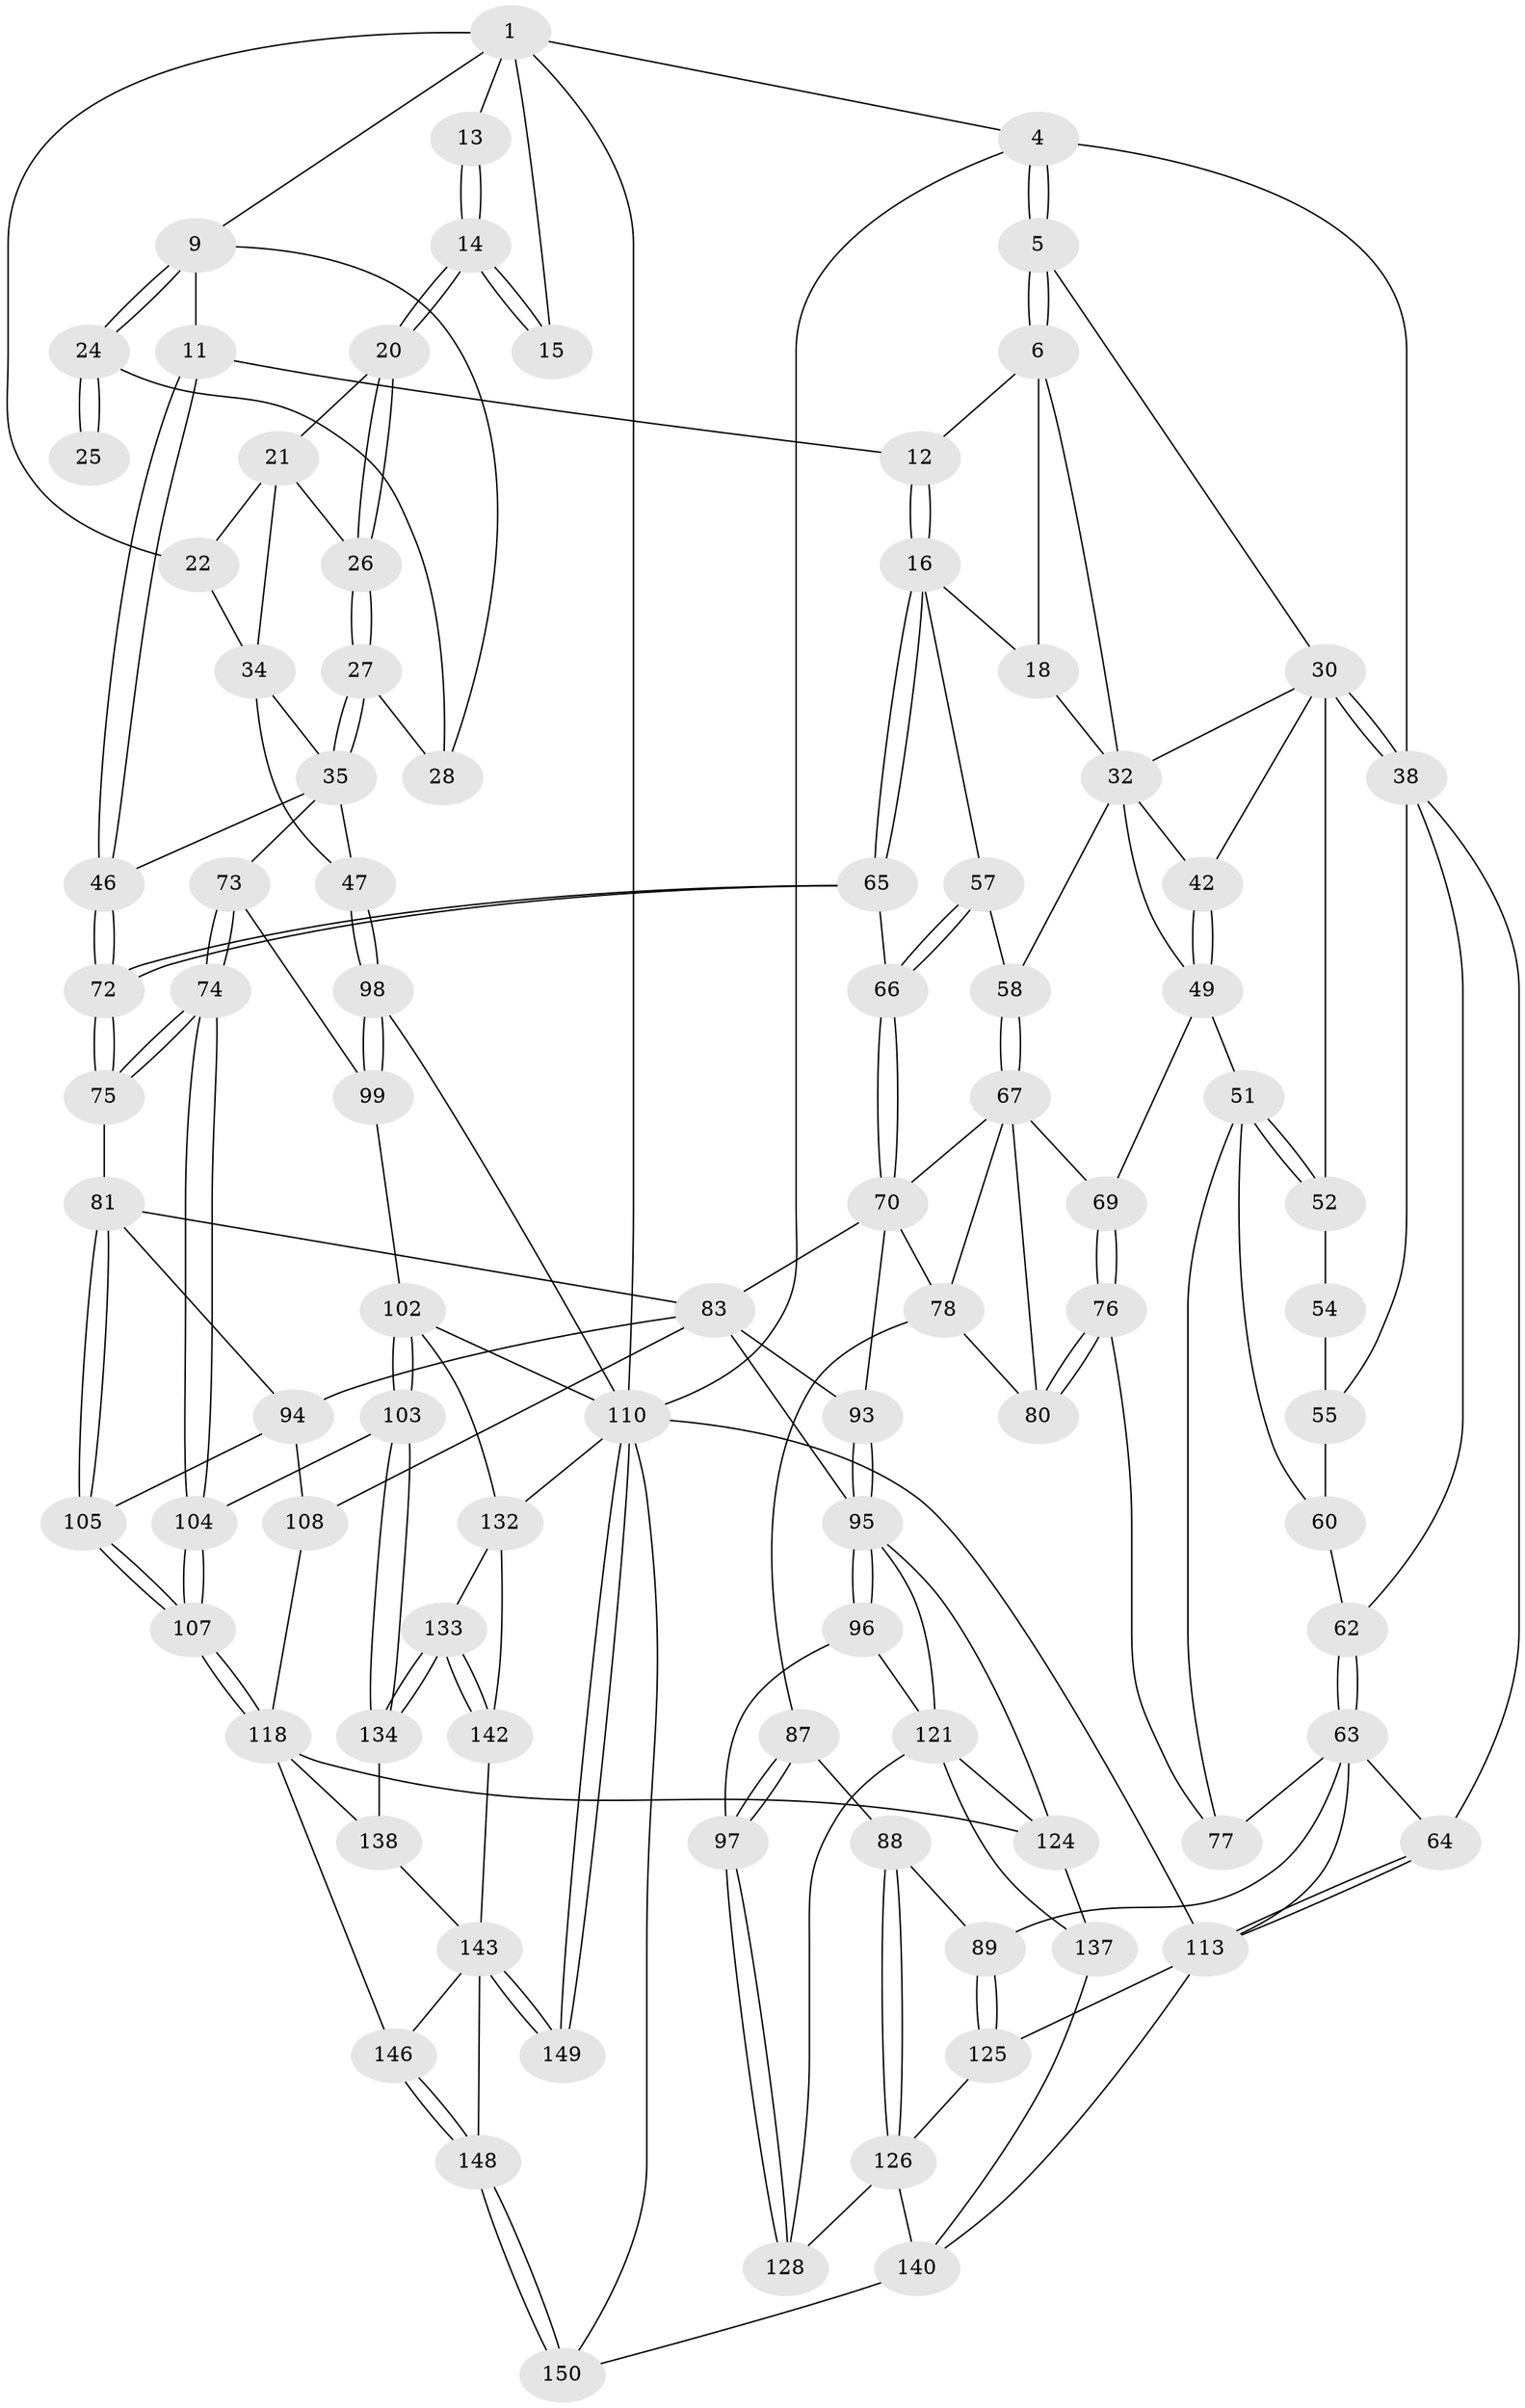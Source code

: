// original degree distribution, {3: 0.02666666666666667, 6: 0.24666666666666667, 5: 0.49333333333333335, 4: 0.23333333333333334}
// Generated by graph-tools (version 1.1) at 2025/21/03/04/25 18:21:26]
// undirected, 90 vertices, 207 edges
graph export_dot {
graph [start="1"]
  node [color=gray90,style=filled];
  1 [pos="+0.7847713532702109+0",super="+8+2"];
  4 [pos="+0+0"];
  5 [pos="+0+0"];
  6 [pos="+0.45381495352986945+0",super="+19+7"];
  9 [pos="+0.775301486177952+0.08384697909559372",super="+10"];
  11 [pos="+0.7165601744199775+0.1696471801027873"];
  12 [pos="+0.6561140513215082+0.17639893848033686"];
  13 [pos="+0.9046040161435639+0.0681284158106553"];
  14 [pos="+0.9146434721814757+0.0707864861551214"];
  15 [pos="+1+0"];
  16 [pos="+0.6141244827635741+0.21235181879012072",super="+17"];
  18 [pos="+0.5065682890368941+0.14762723935067418"];
  20 [pos="+0.9228788292222688+0.0829295569367777"];
  21 [pos="+0.973336498462463+0.06755858248881512",super="+23"];
  22 [pos="+1+0.12238607910716266"];
  24 [pos="+0.80410298079236+0.08571767887446324",super="+29"];
  25 [pos="+0.8810613543757673+0.08129886258322587"];
  26 [pos="+0.9291424993131047+0.10312204138641948"];
  27 [pos="+0.884805176404903+0.16613520523916023"];
  28 [pos="+0.8586405026685158+0.15836183963059325"];
  30 [pos="+0.05800558282060146+0",super="+31"];
  32 [pos="+0.33705046204467504+0.07191381901770445",super="+41"];
  34 [pos="+0.9591534135506904+0.18268974113171216",super="+44"];
  35 [pos="+0.8993732746276583+0.19036405095051143",super="+45"];
  38 [pos="+0.06845039812494763+0.15004728330797965",super="+39"];
  42 [pos="+0.20725379773036737+0.17351044250635816"];
  46 [pos="+0.8441516843809879+0.30226701948093776"];
  47 [pos="+1+0.3683776159473997"];
  49 [pos="+0.2619973165597176+0.2806203377096092",super="+50"];
  51 [pos="+0.19106067297905394+0.3523694987696683",super="+59"];
  52 [pos="+0.1453880732075659+0.20522408433398343"];
  54 [pos="+0.11773336418233668+0.22136113089937134"];
  55 [pos="+0.04705051378878379+0.2402483833216686",super="+61"];
  57 [pos="+0.38392295282758826+0.25061475111607023"];
  58 [pos="+0.3803805759854965+0.24960169604661145"];
  60 [pos="+0.10817110218943271+0.3624094439053011"];
  62 [pos="+0.04375366529906341+0.35848466474893875"];
  63 [pos="+0+0.3950941455713596",super="+86"];
  64 [pos="+0+0.39087947798903844"];
  65 [pos="+0.6064419131187295+0.2458017598325517"];
  66 [pos="+0.5261485938578144+0.3293807715383164"];
  67 [pos="+0.3577632568515262+0.35579239759316267",super="+71+68"];
  69 [pos="+0.34477767084546457+0.3576433312977377"];
  70 [pos="+0.5251926223463261+0.3318458402926747",super="+84"];
  72 [pos="+0.7460481933845888+0.43489374380340945"];
  73 [pos="+0.8518555118616112+0.49253679352936336"];
  74 [pos="+0.7606480966946729+0.4762176572819189"];
  75 [pos="+0.7465276732990801+0.4663817598397316"];
  76 [pos="+0.2878435821360836+0.43876241979336644"];
  77 [pos="+0.17090042176342213+0.4201479033691948"];
  78 [pos="+0.4202845466706607+0.4929290280051987",super="+79"];
  80 [pos="+0.35812573888769306+0.48732426268698437"];
  81 [pos="+0.7057918414961708+0.4861344096450174",super="+82"];
  83 [pos="+0.6215538189489754+0.48138329096232585",super="+91"];
  87 [pos="+0.24117043154083453+0.6215203132739379"];
  88 [pos="+0.19831357673282693+0.6090524063381295"];
  89 [pos="+0.1601204656353431+0.5833601517766239"];
  93 [pos="+0.44930328142031056+0.5120488875228686"];
  94 [pos="+0.597425510251719+0.5892776732191226",super="+106"];
  95 [pos="+0.396350240865218+0.6146502674172245",super="+117"];
  96 [pos="+0.3059906090861341+0.6571286622119132"];
  97 [pos="+0.2596802243099051+0.6379050255536303"];
  98 [pos="+1+0.529785774879466"];
  99 [pos="+1+0.5917610221589595",super="+101+100"];
  102 [pos="+0.8894883294807671+0.6754586130047822",super="+130"];
  103 [pos="+0.8274907881477217+0.6920248332048478"];
  104 [pos="+0.7905155486111927+0.6816900836548336"];
  105 [pos="+0.6552168023642876+0.6262465436359712"];
  107 [pos="+0.7345993928522577+0.7003884662774306"];
  108 [pos="+0.5733373585591813+0.6788419389069585"];
  110 [pos="+1+1",super="+115+111"];
  113 [pos="+0+0.6210872278170956",super="+116+114"];
  118 [pos="+0.6632538245734876+0.8139378868552763",super="+119"];
  121 [pos="+0.3658049878647789+0.7169615502763739",super="+122"];
  124 [pos="+0.5137891765028475+0.8386636105739954",super="+136"];
  125 [pos="+0.063381560202813+0.7099388791275622",super="+127"];
  126 [pos="+0.1448285303948896+0.7866662653268374",super="+129"];
  128 [pos="+0.24235337520712213+0.7813481570113627"];
  132 [pos="+0.9214670253343888+0.7121032297644396",super="+135"];
  133 [pos="+0.8795610484746147+0.8503316265789586"];
  134 [pos="+0.8334530514888286+0.7917835556326137"];
  137 [pos="+0.34856438348828306+0.9182816450512669"];
  138 [pos="+0.7298427874729299+0.8400829214034026"];
  140 [pos="+0.16441884570949072+0.8752430430251943",super="+141"];
  142 [pos="+0.8935262071299908+0.8800516362940253"];
  143 [pos="+0.8635892162655716+0.9098218105514971",super="+144"];
  146 [pos="+0.6230302931560906+1"];
  148 [pos="+0.626435865942713+1"];
  149 [pos="+0.8459898717589197+1"];
  150 [pos="+0.27656310995258193+1"];
  1 -- 13;
  1 -- 9;
  1 -- 4;
  1 -- 22;
  1 -- 110;
  1 -- 15;
  4 -- 5;
  4 -- 5;
  4 -- 110;
  4 -- 38;
  5 -- 6;
  5 -- 6;
  5 -- 30;
  6 -- 32;
  6 -- 18;
  6 -- 12;
  9 -- 24;
  9 -- 24;
  9 -- 11;
  9 -- 28;
  11 -- 12;
  11 -- 46;
  11 -- 46;
  12 -- 16;
  12 -- 16;
  13 -- 14;
  13 -- 14;
  14 -- 15;
  14 -- 15;
  14 -- 20;
  14 -- 20;
  16 -- 65;
  16 -- 65;
  16 -- 57;
  16 -- 18;
  18 -- 32;
  20 -- 21;
  20 -- 26;
  20 -- 26;
  21 -- 26;
  21 -- 34;
  21 -- 22;
  22 -- 34;
  24 -- 25 [weight=2];
  24 -- 25;
  24 -- 28;
  26 -- 27;
  26 -- 27;
  27 -- 28;
  27 -- 35;
  27 -- 35;
  30 -- 38 [weight=2];
  30 -- 38;
  30 -- 32;
  30 -- 52;
  30 -- 42;
  32 -- 49;
  32 -- 58;
  32 -- 42;
  34 -- 35;
  34 -- 47;
  35 -- 73;
  35 -- 46;
  35 -- 47;
  38 -- 64;
  38 -- 55;
  38 -- 62;
  42 -- 49;
  42 -- 49;
  46 -- 72;
  46 -- 72;
  47 -- 98;
  47 -- 98;
  49 -- 51;
  49 -- 69;
  51 -- 52;
  51 -- 52;
  51 -- 60;
  51 -- 77;
  52 -- 54;
  54 -- 55 [weight=2];
  55 -- 60;
  57 -- 58;
  57 -- 66;
  57 -- 66;
  58 -- 67;
  58 -- 67;
  60 -- 62;
  62 -- 63;
  62 -- 63;
  63 -- 64;
  63 -- 89;
  63 -- 77;
  63 -- 113;
  64 -- 113;
  64 -- 113;
  65 -- 66;
  65 -- 72;
  65 -- 72;
  66 -- 70;
  66 -- 70;
  67 -- 78;
  67 -- 70;
  67 -- 80;
  67 -- 69;
  69 -- 76;
  69 -- 76;
  70 -- 78;
  70 -- 83;
  70 -- 93;
  72 -- 75;
  72 -- 75;
  73 -- 74;
  73 -- 74;
  73 -- 99;
  74 -- 75;
  74 -- 75;
  74 -- 104;
  74 -- 104;
  75 -- 81;
  76 -- 77;
  76 -- 80;
  76 -- 80;
  78 -- 80;
  78 -- 87;
  81 -- 105;
  81 -- 105;
  81 -- 83;
  81 -- 94;
  83 -- 108;
  83 -- 93;
  83 -- 94;
  83 -- 95;
  87 -- 88;
  87 -- 97;
  87 -- 97;
  88 -- 89;
  88 -- 126;
  88 -- 126;
  89 -- 125;
  89 -- 125;
  93 -- 95;
  93 -- 95;
  94 -- 105;
  94 -- 108;
  95 -- 96;
  95 -- 96;
  95 -- 124;
  95 -- 121;
  96 -- 97;
  96 -- 121;
  97 -- 128;
  97 -- 128;
  98 -- 99;
  98 -- 99;
  98 -- 110;
  99 -- 102;
  102 -- 103;
  102 -- 103;
  102 -- 132;
  102 -- 110;
  103 -- 104;
  103 -- 134;
  103 -- 134;
  104 -- 107;
  104 -- 107;
  105 -- 107;
  105 -- 107;
  107 -- 118;
  107 -- 118;
  108 -- 118;
  110 -- 149;
  110 -- 149;
  110 -- 150;
  110 -- 113;
  110 -- 132;
  113 -- 125 [weight=2];
  113 -- 140;
  118 -- 138;
  118 -- 124;
  118 -- 146;
  121 -- 124;
  121 -- 137;
  121 -- 128;
  124 -- 137;
  125 -- 126;
  126 -- 128;
  126 -- 140;
  132 -- 133;
  132 -- 142;
  133 -- 134;
  133 -- 134;
  133 -- 142;
  133 -- 142;
  134 -- 138;
  137 -- 140;
  138 -- 143;
  140 -- 150;
  142 -- 143;
  143 -- 149 [weight=2];
  143 -- 149;
  143 -- 146;
  143 -- 148;
  146 -- 148;
  146 -- 148;
  148 -- 150;
  148 -- 150;
}
